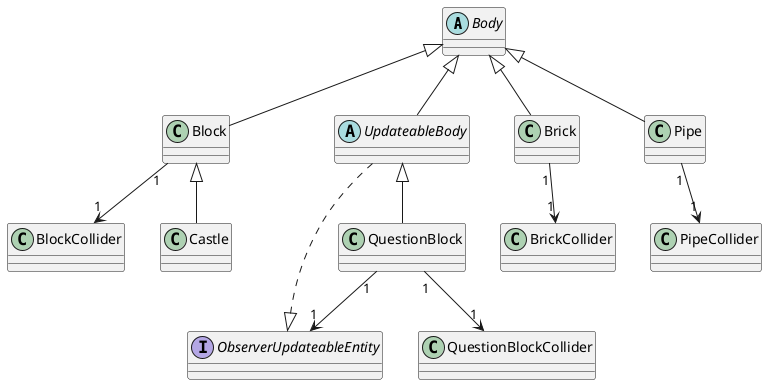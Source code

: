 @startuml
abstract Body
abstract UpdateableBody
interface ObserverUpdateableEntity

UpdateableBody -u-|> Body

UpdateableBody .u.|> ObserverUpdateableEntity

Block -u-|> Body
Block "1" --> "1" BlockCollider

Brick -u-|> Body
Brick "1" --> "1" BrickCollider

Pipe -u-|> Body
Pipe "1" --> "1" PipeCollider

QuestionBlock -u-|> UpdateableBody
QuestionBlock "1" --> "1" QuestionBlockCollider
QuestionBlock "1" --> "1" ObserverUpdateableEntity

Castle -u-|> Block

@enduml
